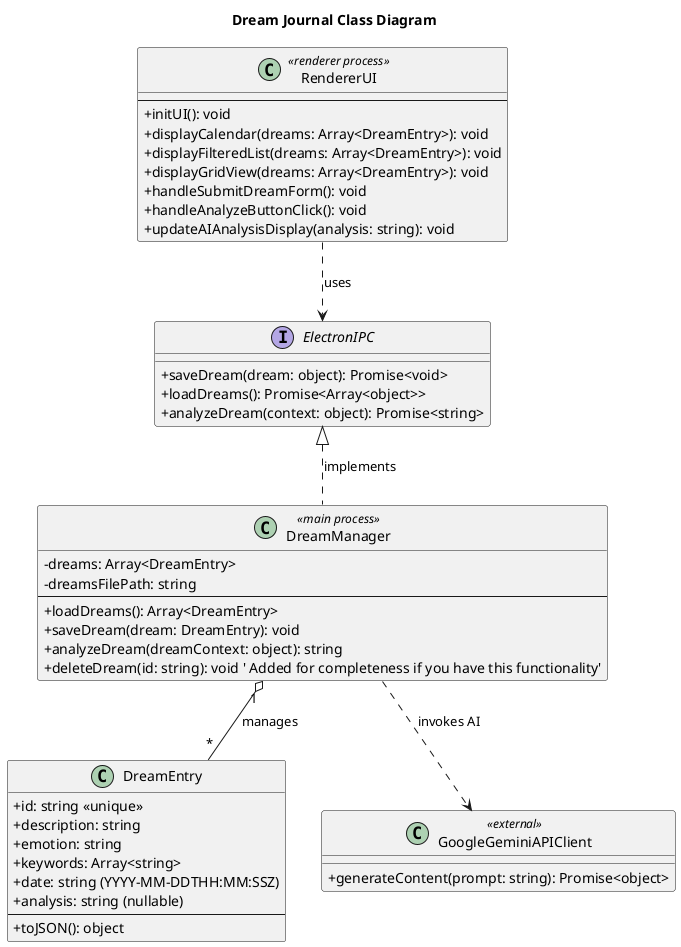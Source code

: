 @startuml dream_jo_classes
title Dream Journal Class Diagram

skinparam classAttributeIconSize 0

' Define Classes'
class DreamEntry {
  + id: string <<unique>>
  + description: string
  + emotion: string
  + keywords: Array<string>
  + date: string (YYYY-MM-DDTHH:MM:SSZ)
  + analysis: string (nullable)
  --
  + toJSON(): object
}

' This represents the logic in main.js dealing with dream data'
class DreamManager <<main process>> {
  - dreams: Array<DreamEntry>
  - dreamsFilePath: string
  --
  + loadDreams(): Array<DreamEntry>
  + saveDream(dream: DreamEntry): void
  + analyzeDream(dreamContext: object): string
  + deleteDream(id: string): void ' Added for completeness if you have this functionality'
}

' This represents the client-side JavaScript in renderer.js or index.html'
class RendererUI <<renderer process>> {
  --
  + initUI(): void
  + displayCalendar(dreams: Array<DreamEntry>): void
  + displayFilteredList(dreams: Array<DreamEntry>): void
  + displayGridView(dreams: Array<DreamEntry>): void
  + handleSubmitDreamForm(): void
  + handleAnalyzeButtonClick(): void
  + updateAIAnalysisDisplay(analysis: string): void
}

' Represents the Electron IPC communication'
interface ElectronIPC {
  + saveDream(dream: object): Promise<void>
  + loadDreams(): Promise<Array<object>>
  + analyzeDream(context: object): Promise<string>
}

' Represents the external AI service'
class GoogleGeminiAPIClient <<external>> {
  + generateContent(prompt: string): Promise<object>
}

' Define Relationships'

' DreamManager manages DreamEntry objects'
DreamManager "1" o-- "*" DreamEntry : manages

' RendererUI communicates with DreamManager via ElectronIPC'
RendererUI ..> ElectronIPC : uses

' ElectronIPC is implemented by the Main Process (conceptually)'
ElectronIPC <|.. DreamManager : implements

' DreamManager interacts with the Google Gemini API'
DreamManager ..> GoogleGeminiAPIClient : invokes AI

@enduml